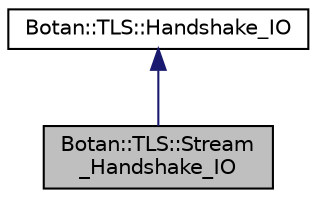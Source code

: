 digraph "Botan::TLS::Stream_Handshake_IO"
{
  edge [fontname="Helvetica",fontsize="10",labelfontname="Helvetica",labelfontsize="10"];
  node [fontname="Helvetica",fontsize="10",shape=record];
  Node2 [label="Botan::TLS::Stream\l_Handshake_IO",height=0.2,width=0.4,color="black", fillcolor="grey75", style="filled", fontcolor="black"];
  Node3 -> Node2 [dir="back",color="midnightblue",fontsize="10",style="solid",fontname="Helvetica"];
  Node3 [label="Botan::TLS::Handshake_IO",height=0.2,width=0.4,color="black", fillcolor="white", style="filled",URL="$class_botan_1_1_t_l_s_1_1_handshake___i_o.html"];
}
